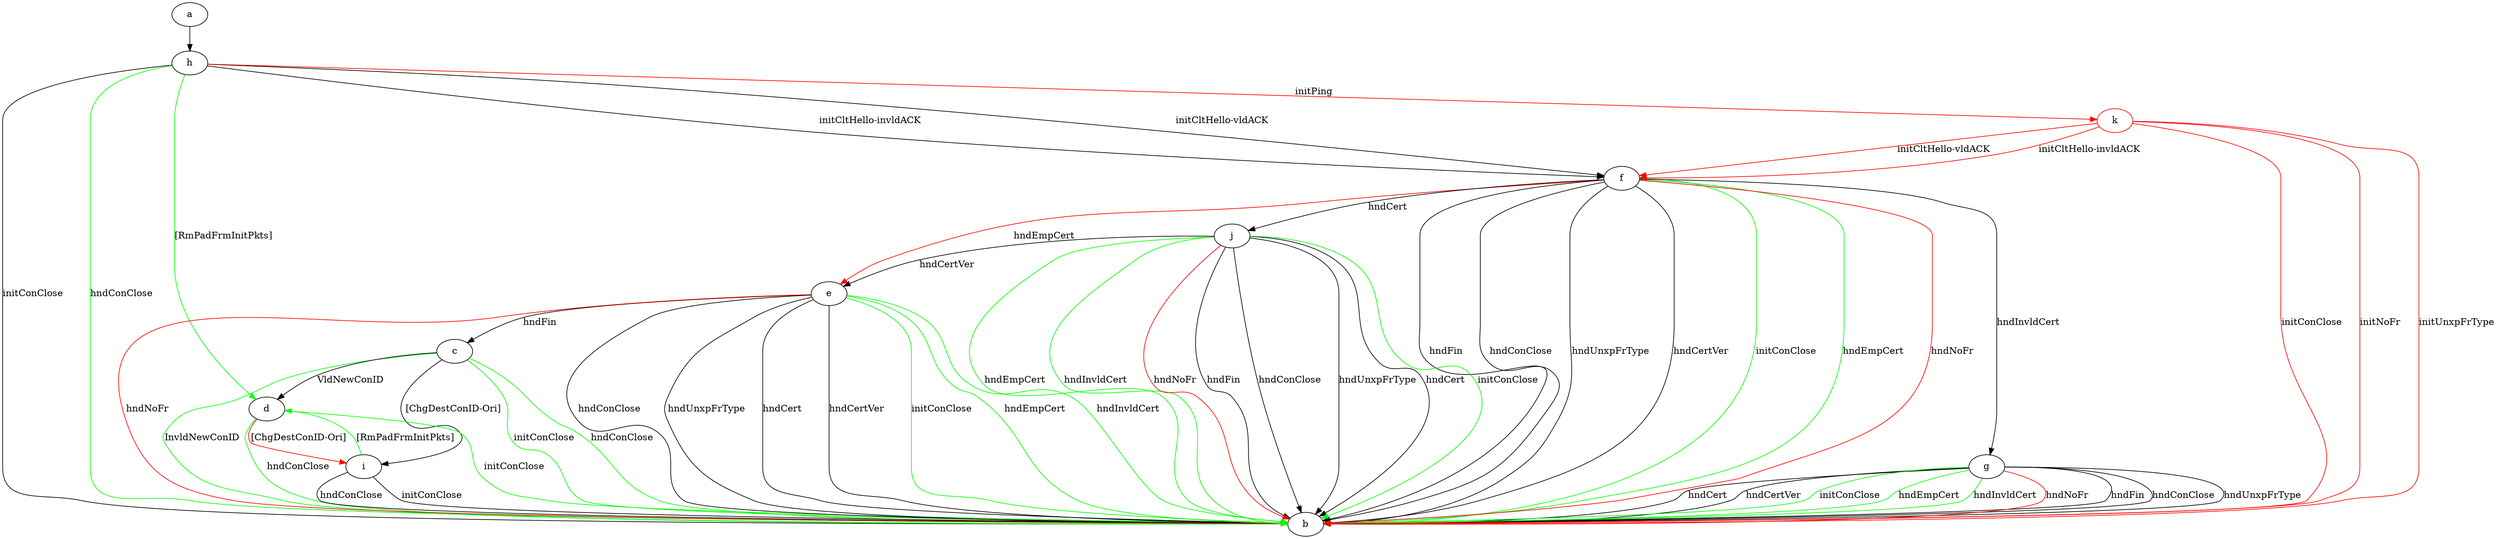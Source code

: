 digraph "" {
	a -> h	[key=0];
	c -> b	[key=0,
		color=green,
		label="initConClose "];
	c -> b	[key=1,
		color=green,
		label="hndConClose "];
	c -> b	[key=2,
		color=green,
		label="InvldNewConID "];
	c -> d	[key=0,
		label="VldNewConID "];
	c -> i	[key=0,
		label="[ChgDestConID-Ori] "];
	d -> b	[key=0,
		color=green,
		label="initConClose "];
	d -> b	[key=1,
		color=green,
		label="hndConClose "];
	d -> i	[key=0,
		color=red,
		label="[ChgDestConID-Ori] "];
	e -> b	[key=0,
		label="hndConClose "];
	e -> b	[key=1,
		label="hndUnxpFrType "];
	e -> b	[key=2,
		label="hndCert "];
	e -> b	[key=3,
		label="hndCertVer "];
	e -> b	[key=4,
		color=green,
		label="initConClose "];
	e -> b	[key=5,
		color=green,
		label="hndEmpCert "];
	e -> b	[key=6,
		color=green,
		label="hndInvldCert "];
	e -> b	[key=7,
		color=red,
		label="hndNoFr "];
	e -> c	[key=0,
		label="hndFin "];
	f -> b	[key=0,
		label="hndFin "];
	f -> b	[key=1,
		label="hndConClose "];
	f -> b	[key=2,
		label="hndUnxpFrType "];
	f -> b	[key=3,
		label="hndCertVer "];
	f -> b	[key=4,
		color=green,
		label="initConClose "];
	f -> b	[key=5,
		color=green,
		label="hndEmpCert "];
	f -> b	[key=6,
		color=red,
		label="hndNoFr "];
	f -> e	[key=0,
		color=red,
		label="hndEmpCert "];
	f -> g	[key=0,
		label="hndInvldCert "];
	f -> j	[key=0,
		label="hndCert "];
	g -> b	[key=0,
		label="hndFin "];
	g -> b	[key=1,
		label="hndConClose "];
	g -> b	[key=2,
		label="hndUnxpFrType "];
	g -> b	[key=3,
		label="hndCert "];
	g -> b	[key=4,
		label="hndCertVer "];
	g -> b	[key=5,
		color=green,
		label="initConClose "];
	g -> b	[key=6,
		color=green,
		label="hndEmpCert "];
	g -> b	[key=7,
		color=green,
		label="hndInvldCert "];
	g -> b	[key=8,
		color=red,
		label="hndNoFr "];
	h -> b	[key=0,
		label="initConClose "];
	h -> b	[key=1,
		color=green,
		label="hndConClose "];
	h -> d	[key=0,
		color=green,
		label="[RmPadFrmInitPkts] "];
	h -> f	[key=0,
		label="initCltHello-vldACK "];
	h -> f	[key=1,
		label="initCltHello-invldACK "];
	k	[color=red];
	h -> k	[key=0,
		color=red,
		label="initPing "];
	i -> b	[key=0,
		label="initConClose "];
	i -> b	[key=1,
		label="hndConClose "];
	i -> d	[key=0,
		color=green,
		label="[RmPadFrmInitPkts] "];
	j -> b	[key=0,
		label="hndFin "];
	j -> b	[key=1,
		label="hndConClose "];
	j -> b	[key=2,
		label="hndUnxpFrType "];
	j -> b	[key=3,
		label="hndCert "];
	j -> b	[key=4,
		color=green,
		label="initConClose "];
	j -> b	[key=5,
		color=green,
		label="hndEmpCert "];
	j -> b	[key=6,
		color=green,
		label="hndInvldCert "];
	j -> b	[key=7,
		color=red,
		label="hndNoFr "];
	j -> e	[key=0,
		label="hndCertVer "];
	k -> b	[key=0,
		color=red,
		label="initConClose "];
	k -> b	[key=1,
		color=red,
		label="initNoFr "];
	k -> b	[key=2,
		color=red,
		label="initUnxpFrType "];
	k -> f	[key=0,
		color=red,
		label="initCltHello-vldACK "];
	k -> f	[key=1,
		color=red,
		label="initCltHello-invldACK "];
}
